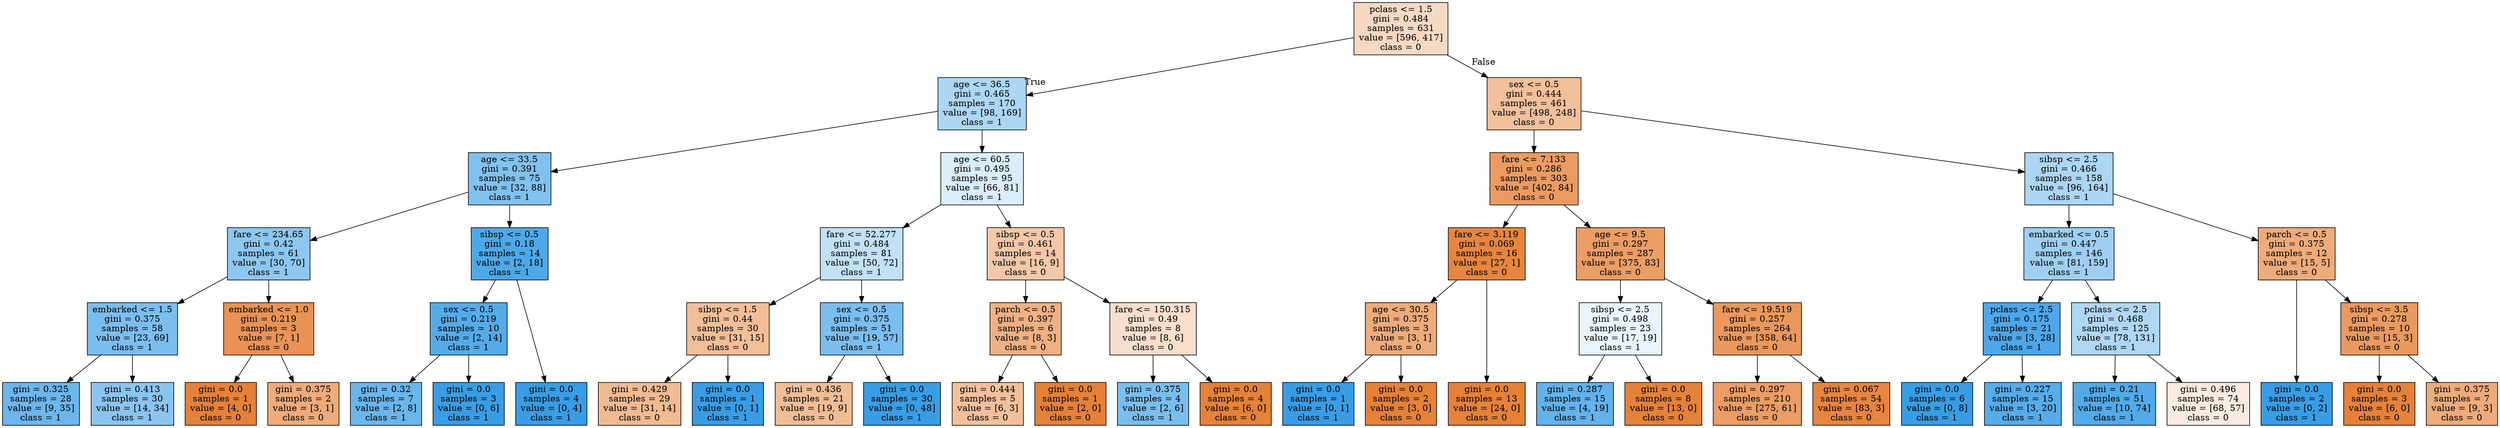 digraph Tree {
node [shape=box, style="filled", color="black"] ;
graph [ranksep=equally, splines=polyline] ;
0 [label="pclass <= 1.5\ngini = 0.484\nsamples = 631\nvalue = [596, 417]\nclass = 0", fillcolor="#e581394d"] ;
1 [label="age <= 36.5\ngini = 0.465\nsamples = 170\nvalue = [98, 169]\nclass = 1", fillcolor="#399de56b"] ;
0 -> 1 [labeldistance=2.5, labelangle=45, headlabel="True"] ;
2 [label="age <= 33.5\ngini = 0.391\nsamples = 75\nvalue = [32, 88]\nclass = 1", fillcolor="#399de5a2"] ;
1 -> 2 ;
3 [label="fare <= 234.65\ngini = 0.42\nsamples = 61\nvalue = [30, 70]\nclass = 1", fillcolor="#399de592"] ;
2 -> 3 ;
4 [label="embarked <= 1.5\ngini = 0.375\nsamples = 58\nvalue = [23, 69]\nclass = 1", fillcolor="#399de5aa"] ;
3 -> 4 ;
5 [label="gini = 0.325\nsamples = 28\nvalue = [9, 35]\nclass = 1", fillcolor="#399de5bd"] ;
4 -> 5 ;
6 [label="gini = 0.413\nsamples = 30\nvalue = [14, 34]\nclass = 1", fillcolor="#399de596"] ;
4 -> 6 ;
7 [label="embarked <= 1.0\ngini = 0.219\nsamples = 3\nvalue = [7, 1]\nclass = 0", fillcolor="#e58139db"] ;
3 -> 7 ;
8 [label="gini = 0.0\nsamples = 1\nvalue = [4, 0]\nclass = 0", fillcolor="#e58139ff"] ;
7 -> 8 ;
9 [label="gini = 0.375\nsamples = 2\nvalue = [3, 1]\nclass = 0", fillcolor="#e58139aa"] ;
7 -> 9 ;
10 [label="sibsp <= 0.5\ngini = 0.18\nsamples = 14\nvalue = [2, 18]\nclass = 1", fillcolor="#399de5e3"] ;
2 -> 10 ;
11 [label="sex <= 0.5\ngini = 0.219\nsamples = 10\nvalue = [2, 14]\nclass = 1", fillcolor="#399de5db"] ;
10 -> 11 ;
12 [label="gini = 0.32\nsamples = 7\nvalue = [2, 8]\nclass = 1", fillcolor="#399de5bf"] ;
11 -> 12 ;
13 [label="gini = 0.0\nsamples = 3\nvalue = [0, 6]\nclass = 1", fillcolor="#399de5ff"] ;
11 -> 13 ;
14 [label="gini = 0.0\nsamples = 4\nvalue = [0, 4]\nclass = 1", fillcolor="#399de5ff"] ;
10 -> 14 ;
15 [label="age <= 60.5\ngini = 0.495\nsamples = 95\nvalue = [66, 81]\nclass = 1", fillcolor="#399de52f"] ;
1 -> 15 ;
16 [label="fare <= 52.277\ngini = 0.484\nsamples = 81\nvalue = [50, 72]\nclass = 1", fillcolor="#399de54e"] ;
15 -> 16 ;
17 [label="sibsp <= 1.5\ngini = 0.44\nsamples = 30\nvalue = [31, 15]\nclass = 0", fillcolor="#e5813984"] ;
16 -> 17 ;
18 [label="gini = 0.429\nsamples = 29\nvalue = [31, 14]\nclass = 0", fillcolor="#e581398c"] ;
17 -> 18 ;
19 [label="gini = 0.0\nsamples = 1\nvalue = [0, 1]\nclass = 1", fillcolor="#399de5ff"] ;
17 -> 19 ;
20 [label="sex <= 0.5\ngini = 0.375\nsamples = 51\nvalue = [19, 57]\nclass = 1", fillcolor="#399de5aa"] ;
16 -> 20 ;
21 [label="gini = 0.436\nsamples = 21\nvalue = [19, 9]\nclass = 0", fillcolor="#e5813986"] ;
20 -> 21 ;
22 [label="gini = 0.0\nsamples = 30\nvalue = [0, 48]\nclass = 1", fillcolor="#399de5ff"] ;
20 -> 22 ;
23 [label="sibsp <= 0.5\ngini = 0.461\nsamples = 14\nvalue = [16, 9]\nclass = 0", fillcolor="#e5813970"] ;
15 -> 23 ;
24 [label="parch <= 0.5\ngini = 0.397\nsamples = 6\nvalue = [8, 3]\nclass = 0", fillcolor="#e581399f"] ;
23 -> 24 ;
25 [label="gini = 0.444\nsamples = 5\nvalue = [6, 3]\nclass = 0", fillcolor="#e581397f"] ;
24 -> 25 ;
26 [label="gini = 0.0\nsamples = 1\nvalue = [2, 0]\nclass = 0", fillcolor="#e58139ff"] ;
24 -> 26 ;
27 [label="fare <= 150.315\ngini = 0.49\nsamples = 8\nvalue = [8, 6]\nclass = 0", fillcolor="#e5813940"] ;
23 -> 27 ;
28 [label="gini = 0.375\nsamples = 4\nvalue = [2, 6]\nclass = 1", fillcolor="#399de5aa"] ;
27 -> 28 ;
29 [label="gini = 0.0\nsamples = 4\nvalue = [6, 0]\nclass = 0", fillcolor="#e58139ff"] ;
27 -> 29 ;
30 [label="sex <= 0.5\ngini = 0.444\nsamples = 461\nvalue = [498, 248]\nclass = 0", fillcolor="#e5813980"] ;
0 -> 30 [labeldistance=2.5, labelangle=-45, headlabel="False"] ;
31 [label="fare <= 7.133\ngini = 0.286\nsamples = 303\nvalue = [402, 84]\nclass = 0", fillcolor="#e58139ca"] ;
30 -> 31 ;
32 [label="fare <= 3.119\ngini = 0.069\nsamples = 16\nvalue = [27, 1]\nclass = 0", fillcolor="#e58139f6"] ;
31 -> 32 ;
33 [label="age <= 30.5\ngini = 0.375\nsamples = 3\nvalue = [3, 1]\nclass = 0", fillcolor="#e58139aa"] ;
32 -> 33 ;
34 [label="gini = 0.0\nsamples = 1\nvalue = [0, 1]\nclass = 1", fillcolor="#399de5ff"] ;
33 -> 34 ;
35 [label="gini = 0.0\nsamples = 2\nvalue = [3, 0]\nclass = 0", fillcolor="#e58139ff"] ;
33 -> 35 ;
36 [label="gini = 0.0\nsamples = 13\nvalue = [24, 0]\nclass = 0", fillcolor="#e58139ff"] ;
32 -> 36 ;
37 [label="age <= 9.5\ngini = 0.297\nsamples = 287\nvalue = [375, 83]\nclass = 0", fillcolor="#e58139c7"] ;
31 -> 37 ;
38 [label="sibsp <= 2.5\ngini = 0.498\nsamples = 23\nvalue = [17, 19]\nclass = 1", fillcolor="#399de51b"] ;
37 -> 38 ;
39 [label="gini = 0.287\nsamples = 15\nvalue = [4, 19]\nclass = 1", fillcolor="#399de5c9"] ;
38 -> 39 ;
40 [label="gini = 0.0\nsamples = 8\nvalue = [13, 0]\nclass = 0", fillcolor="#e58139ff"] ;
38 -> 40 ;
41 [label="fare <= 19.519\ngini = 0.257\nsamples = 264\nvalue = [358, 64]\nclass = 0", fillcolor="#e58139d1"] ;
37 -> 41 ;
42 [label="gini = 0.297\nsamples = 210\nvalue = [275, 61]\nclass = 0", fillcolor="#e58139c6"] ;
41 -> 42 ;
43 [label="gini = 0.067\nsamples = 54\nvalue = [83, 3]\nclass = 0", fillcolor="#e58139f6"] ;
41 -> 43 ;
44 [label="sibsp <= 2.5\ngini = 0.466\nsamples = 158\nvalue = [96, 164]\nclass = 1", fillcolor="#399de56a"] ;
30 -> 44 ;
45 [label="embarked <= 0.5\ngini = 0.447\nsamples = 146\nvalue = [81, 159]\nclass = 1", fillcolor="#399de57d"] ;
44 -> 45 ;
46 [label="pclass <= 2.5\ngini = 0.175\nsamples = 21\nvalue = [3, 28]\nclass = 1", fillcolor="#399de5e4"] ;
45 -> 46 ;
47 [label="gini = 0.0\nsamples = 6\nvalue = [0, 8]\nclass = 1", fillcolor="#399de5ff"] ;
46 -> 47 ;
48 [label="gini = 0.227\nsamples = 15\nvalue = [3, 20]\nclass = 1", fillcolor="#399de5d9"] ;
46 -> 48 ;
49 [label="pclass <= 2.5\ngini = 0.468\nsamples = 125\nvalue = [78, 131]\nclass = 1", fillcolor="#399de567"] ;
45 -> 49 ;
50 [label="gini = 0.21\nsamples = 51\nvalue = [10, 74]\nclass = 1", fillcolor="#399de5dd"] ;
49 -> 50 ;
51 [label="gini = 0.496\nsamples = 74\nvalue = [68, 57]\nclass = 0", fillcolor="#e5813929"] ;
49 -> 51 ;
52 [label="parch <= 0.5\ngini = 0.375\nsamples = 12\nvalue = [15, 5]\nclass = 0", fillcolor="#e58139aa"] ;
44 -> 52 ;
53 [label="gini = 0.0\nsamples = 2\nvalue = [0, 2]\nclass = 1", fillcolor="#399de5ff"] ;
52 -> 53 ;
54 [label="sibsp <= 3.5\ngini = 0.278\nsamples = 10\nvalue = [15, 3]\nclass = 0", fillcolor="#e58139cc"] ;
52 -> 54 ;
55 [label="gini = 0.0\nsamples = 3\nvalue = [6, 0]\nclass = 0", fillcolor="#e58139ff"] ;
54 -> 55 ;
56 [label="gini = 0.375\nsamples = 7\nvalue = [9, 3]\nclass = 0", fillcolor="#e58139aa"] ;
54 -> 56 ;
{rank=same ; 0} ;
{rank=same ; 1; 30} ;
{rank=same ; 2; 15; 31; 44} ;
{rank=same ; 3; 10; 16; 23; 32; 37; 45; 52} ;
{rank=same ; 4; 7; 11; 17; 20; 24; 27; 33; 38; 41; 46; 49; 54} ;
{rank=same ; 5; 6; 8; 9; 12; 13; 14; 18; 19; 21; 22; 25; 26; 28; 29; 34; 35; 36; 39; 40; 42; 43; 47; 48; 50; 51; 53; 55; 56} ;
}